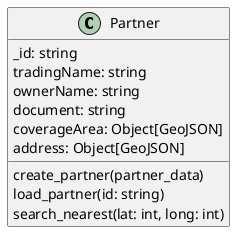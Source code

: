 @startuml

class Partner {
  _id: string
  tradingName: string
  ownerName: string
  document: string
  coverageArea: Object[GeoJSON]
  address: Object[GeoJSON]
  create_partner(partner_data)
  load_partner(id: string)
  search_nearest(lat: int, long: int)
}

@enduml